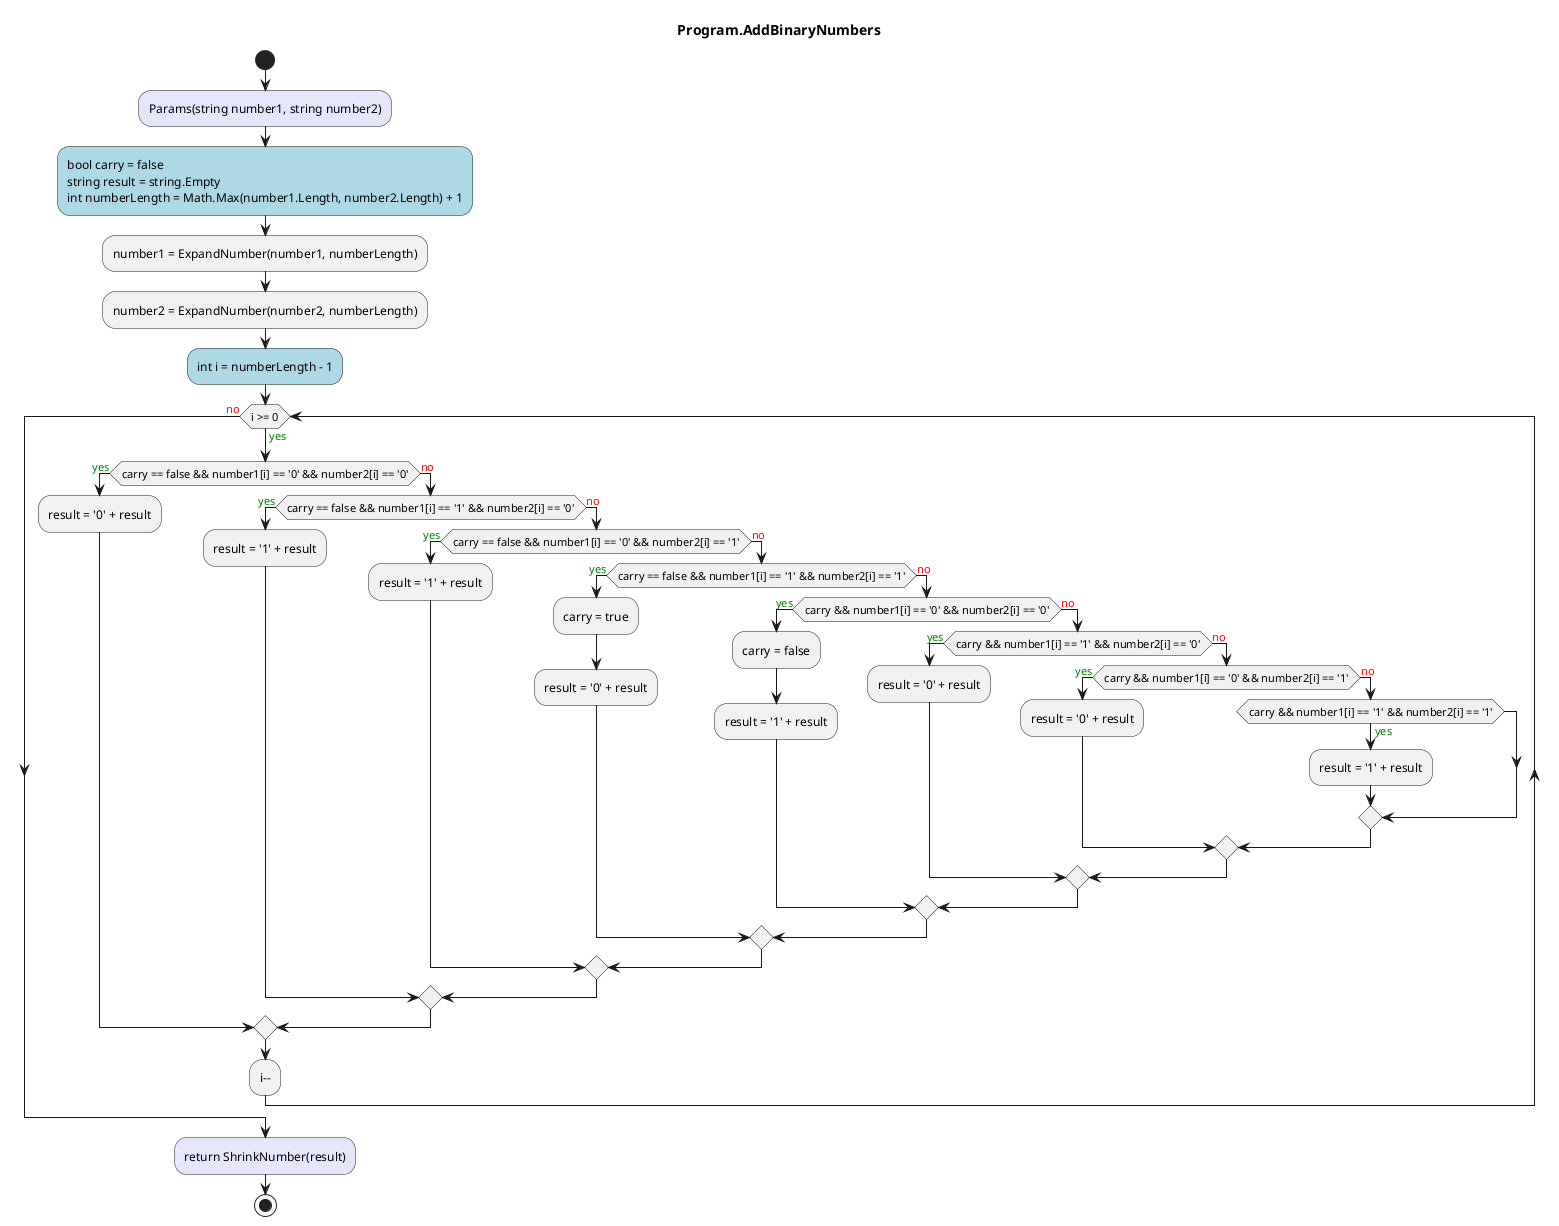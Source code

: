 @startuml Program.AddBinaryNumbers
title Program.AddBinaryNumbers
start
#Lavender:Params(string number1, string number2);
#LightBlue:bool carry = false
string result = string.Empty
int numberLength = Math.Max(number1.Length, number2.Length) + 1;
:number1 = ExpandNumber(number1, numberLength);
:number2 = ExpandNumber(number2, numberLength);
#LightBlue:int i = numberLength - 1;
while (i >= 0) is (<color:green>yes)
    if (carry == false && number1[i] == '0' && number2[i] == '0') then (<color:green>yes)
        :result = '0' + result;
      else (<color:red>no)
        if (carry == false && number1[i] == '1' && number2[i] == '0') then (<color:green>yes)
            :result = '1' + result;
          else (<color:red>no)
            if (carry == false && number1[i] == '0' && number2[i] == '1') then (<color:green>yes)
                :result = '1' + result;
              else (<color:red>no)
                if (carry == false && number1[i] == '1' && number2[i] == '1') then (<color:green>yes)
                    :carry = true;
                    :result = '0' + result;
                  else (<color:red>no)
                    if (carry && number1[i] == '0' && number2[i] == '0') then (<color:green>yes)
                        :carry = false;
                        :result = '1' + result;
                      else (<color:red>no)
                        if (carry && number1[i] == '1' && number2[i] == '0') then (<color:green>yes)
                            :result = '0' + result;
                          else (<color:red>no)
                            if (carry && number1[i] == '0' && number2[i] == '1') then (<color:green>yes)
                                :result = '0' + result;
                              else (<color:red>no)
                                if (carry && number1[i] == '1' && number2[i] == '1') then (<color:green>yes)
                                    :result = '1' + result;
                                endif
                            endif
                        endif
                    endif
                endif
            endif
        endif
    endif
:i--;
endwhile (<color:red>no)
#Lavender:return ShrinkNumber(result);
stop
@enduml
